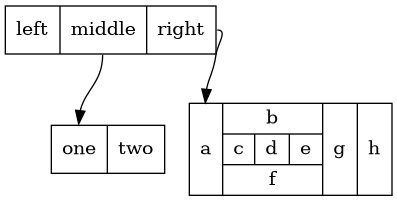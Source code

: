 {
  "sha1": "mf2z6w3lqztgz7783ik0xi8cl44r3oy",
  "insertion": {
    "when": "2024-06-03T18:59:35.174Z",
    "url": "http://plantuml.com/paypal",
    "user": "plantuml@gmail.com"
  }
}
@startuml
digraph structs {
    struct1 [shape=record, label="<f0> left|<f1> middle|<f2> right"];
    struct2 [shape=record, label="<f0> one|<f1> two"];
    struct3 [shape=record, label="<here> a | { b | { c | d | e } | f } | g | h"];
    struct1:f1 -> struct2:f0;
    struct1:f2 -> struct3:here;
}
@enduml
